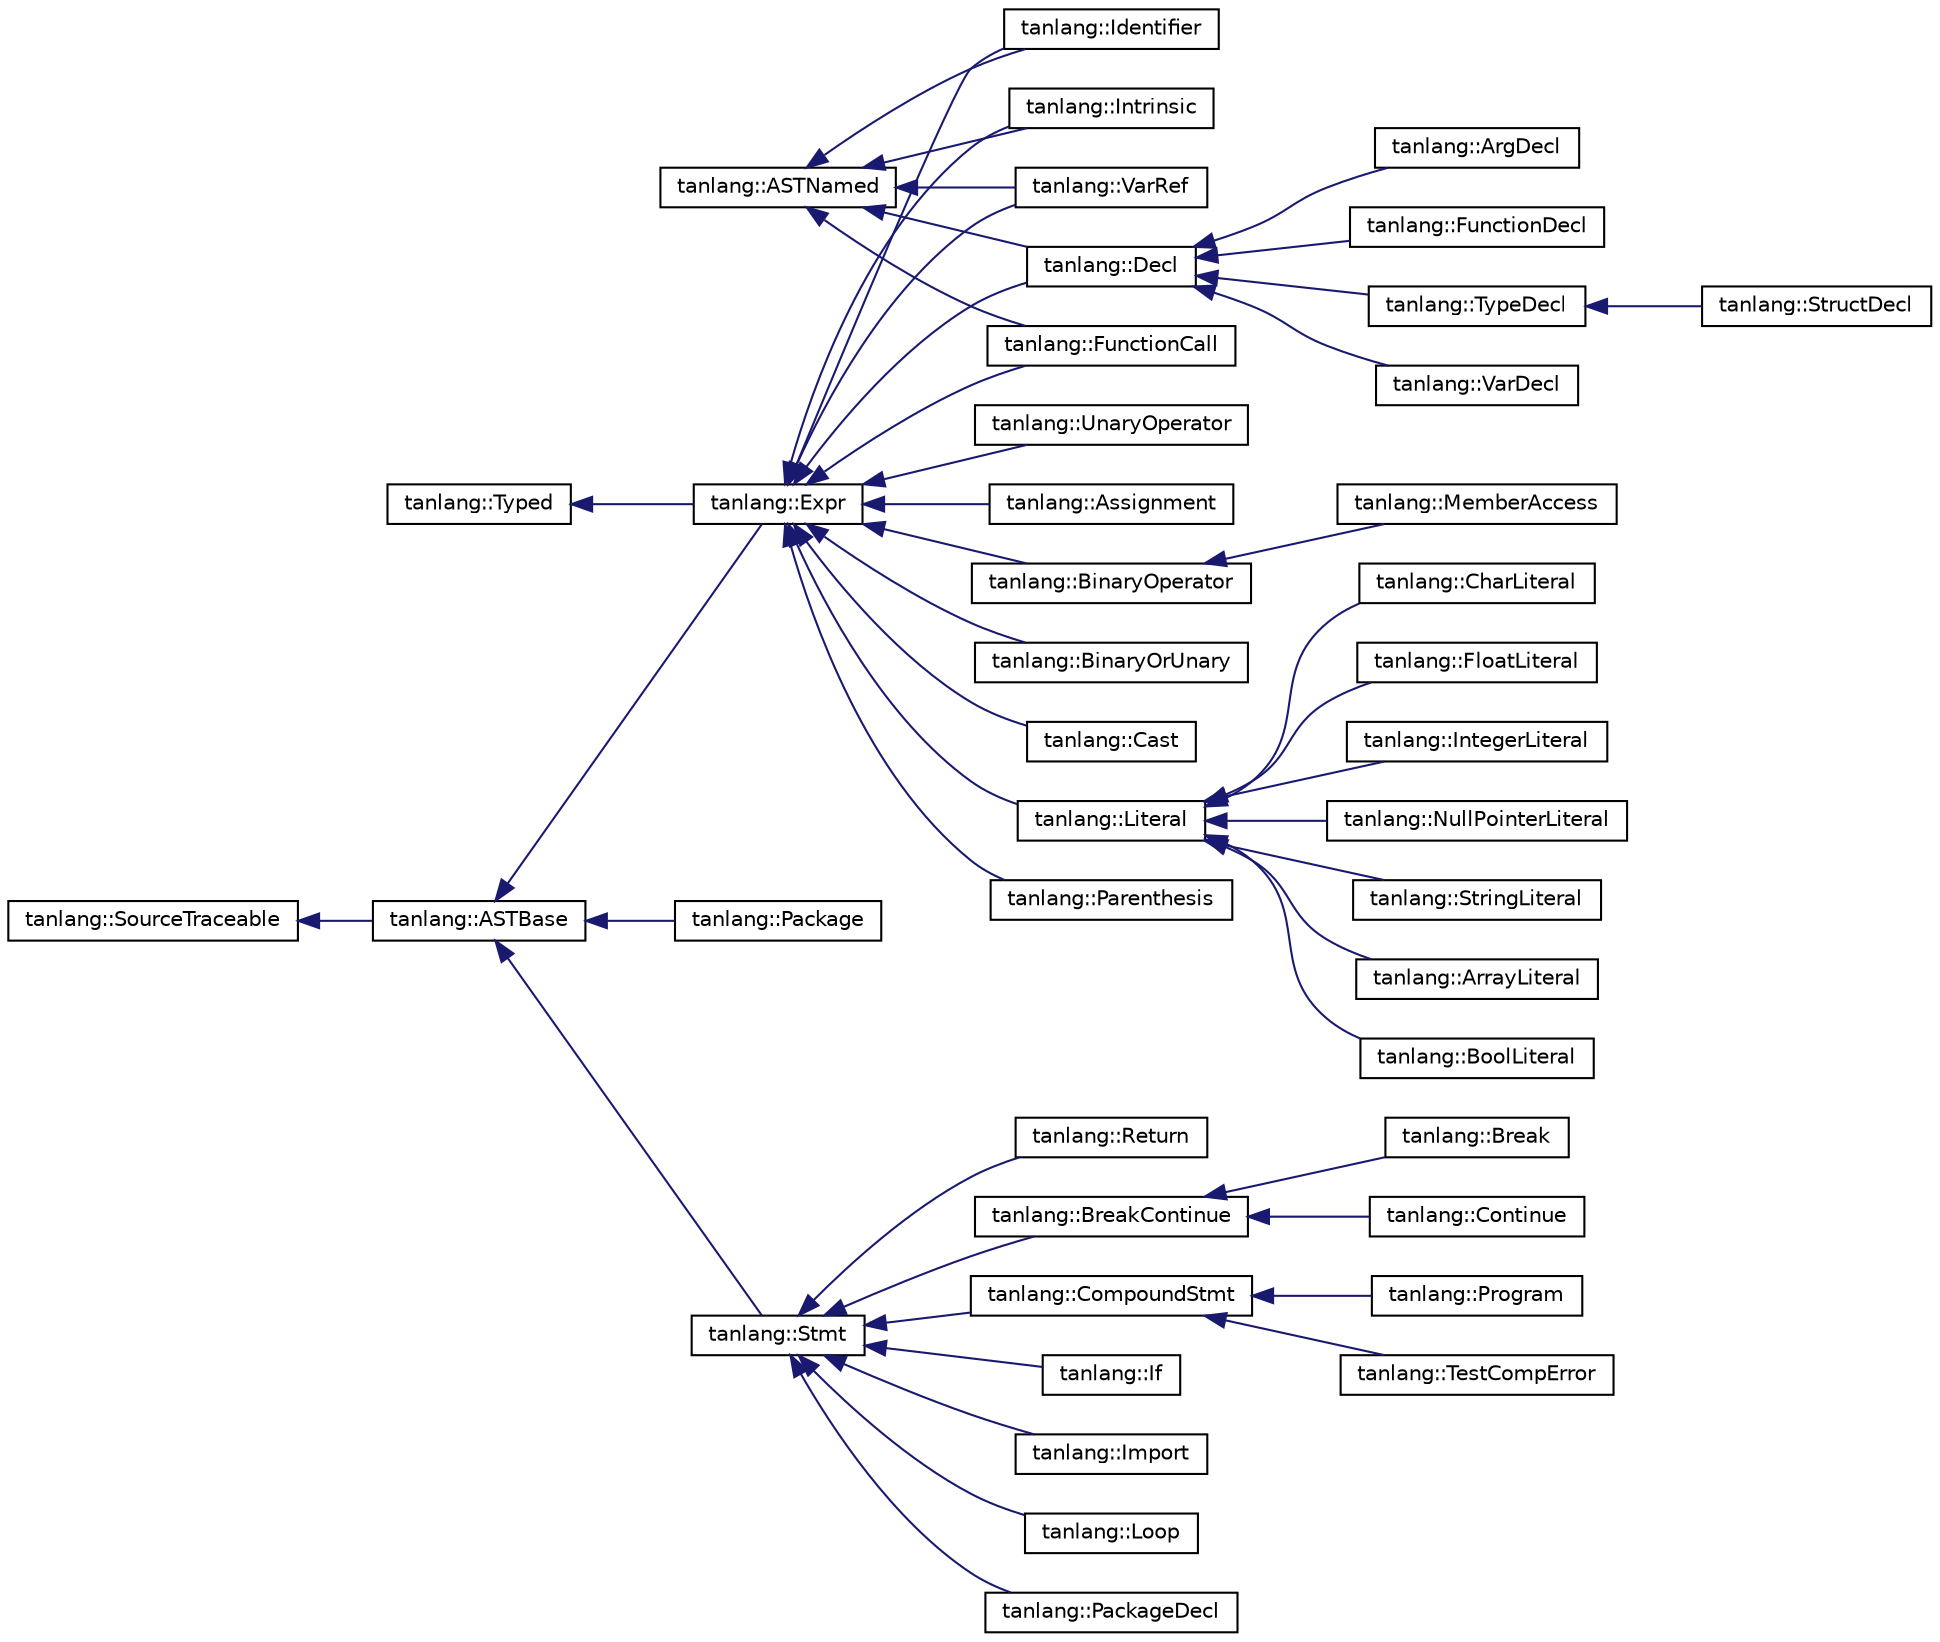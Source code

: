 digraph "Graphical Class Hierarchy"
{
 // LATEX_PDF_SIZE
  edge [fontname="Helvetica",fontsize="10",labelfontname="Helvetica",labelfontsize="10"];
  node [fontname="Helvetica",fontsize="10",shape=record];
  rankdir="LR";
  Node0 [label="tanlang::ASTNamed",height=0.2,width=0.4,color="black", fillcolor="white", style="filled",URL="$classtanlang_1_1ASTNamed.html",tooltip="All named AST nodes should inherit this class."];
  Node0 -> Node1 [dir="back",color="midnightblue",fontsize="10",style="solid",fontname="Helvetica"];
  Node1 [label="tanlang::Decl",height=0.2,width=0.4,color="black", fillcolor="white", style="filled",URL="$classtanlang_1_1Decl.html",tooltip=" "];
  Node1 -> Node2 [dir="back",color="midnightblue",fontsize="10",style="solid",fontname="Helvetica"];
  Node2 [label="tanlang::ArgDecl",height=0.2,width=0.4,color="black", fillcolor="white", style="filled",URL="$classtanlang_1_1ArgDecl.html",tooltip=" "];
  Node1 -> Node3 [dir="back",color="midnightblue",fontsize="10",style="solid",fontname="Helvetica"];
  Node3 [label="tanlang::FunctionDecl",height=0.2,width=0.4,color="black", fillcolor="white", style="filled",URL="$classtanlang_1_1FunctionDecl.html",tooltip=" "];
  Node1 -> Node4 [dir="back",color="midnightblue",fontsize="10",style="solid",fontname="Helvetica"];
  Node4 [label="tanlang::TypeDecl",height=0.2,width=0.4,color="black", fillcolor="white", style="filled",URL="$classtanlang_1_1TypeDecl.html",tooltip=" "];
  Node4 -> Node5 [dir="back",color="midnightblue",fontsize="10",style="solid",fontname="Helvetica"];
  Node5 [label="tanlang::StructDecl",height=0.2,width=0.4,color="black", fillcolor="white", style="filled",URL="$classtanlang_1_1StructDecl.html",tooltip=" "];
  Node1 -> Node6 [dir="back",color="midnightblue",fontsize="10",style="solid",fontname="Helvetica"];
  Node6 [label="tanlang::VarDecl",height=0.2,width=0.4,color="black", fillcolor="white", style="filled",URL="$classtanlang_1_1VarDecl.html",tooltip=" "];
  Node0 -> Node7 [dir="back",color="midnightblue",fontsize="10",style="solid",fontname="Helvetica"];
  Node7 [label="tanlang::FunctionCall",height=0.2,width=0.4,color="black", fillcolor="white", style="filled",URL="$classtanlang_1_1FunctionCall.html",tooltip=" "];
  Node0 -> Node8 [dir="back",color="midnightblue",fontsize="10",style="solid",fontname="Helvetica"];
  Node8 [label="tanlang::Identifier",height=0.2,width=0.4,color="black", fillcolor="white", style="filled",URL="$classtanlang_1_1Identifier.html",tooltip=" "];
  Node0 -> Node9 [dir="back",color="midnightblue",fontsize="10",style="solid",fontname="Helvetica"];
  Node9 [label="tanlang::Intrinsic",height=0.2,width=0.4,color="black", fillcolor="white", style="filled",URL="$classtanlang_1_1Intrinsic.html",tooltip="A generic representation of Intrinsic variables/functions."];
  Node0 -> Node10 [dir="back",color="midnightblue",fontsize="10",style="solid",fontname="Helvetica"];
  Node10 [label="tanlang::VarRef",height=0.2,width=0.4,color="black", fillcolor="white", style="filled",URL="$classtanlang_1_1VarRef.html",tooltip=" "];
  Node45 [label="tanlang::SourceTraceable",height=0.2,width=0.4,color="black", fillcolor="white", style="filled",URL="$classtanlang_1_1SourceTraceable.html",tooltip="Represents the nodes that can be traced back to tokens in the source file."];
  Node45 -> Node46 [dir="back",color="midnightblue",fontsize="10",style="solid",fontname="Helvetica"];
  Node46 [label="tanlang::ASTBase",height=0.2,width=0.4,color="black", fillcolor="white", style="filled",URL="$classtanlang_1_1ASTBase.html",tooltip=" "];
  Node46 -> Node47 [dir="back",color="midnightblue",fontsize="10",style="solid",fontname="Helvetica"];
  Node47 [label="tanlang::Expr",height=0.2,width=0.4,color="black", fillcolor="white", style="filled",URL="$classtanlang_1_1Expr.html",tooltip=" "];
  Node47 -> Node48 [dir="back",color="midnightblue",fontsize="10",style="solid",fontname="Helvetica"];
  Node48 [label="tanlang::Assignment",height=0.2,width=0.4,color="black", fillcolor="white", style="filled",URL="$classtanlang_1_1Assignment.html",tooltip=" "];
  Node47 -> Node49 [dir="back",color="midnightblue",fontsize="10",style="solid",fontname="Helvetica"];
  Node49 [label="tanlang::BinaryOperator",height=0.2,width=0.4,color="black", fillcolor="white", style="filled",URL="$classtanlang_1_1BinaryOperator.html",tooltip=" "];
  Node49 -> Node50 [dir="back",color="midnightblue",fontsize="10",style="solid",fontname="Helvetica"];
  Node50 [label="tanlang::MemberAccess",height=0.2,width=0.4,color="black", fillcolor="white", style="filled",URL="$classtanlang_1_1MemberAccess.html",tooltip=" "];
  Node47 -> Node51 [dir="back",color="midnightblue",fontsize="10",style="solid",fontname="Helvetica"];
  Node51 [label="tanlang::BinaryOrUnary",height=0.2,width=0.4,color="black", fillcolor="white", style="filled",URL="$classtanlang_1_1BinaryOrUnary.html",tooltip=" "];
  Node47 -> Node52 [dir="back",color="midnightblue",fontsize="10",style="solid",fontname="Helvetica"];
  Node52 [label="tanlang::Cast",height=0.2,width=0.4,color="black", fillcolor="white", style="filled",URL="$classtanlang_1_1Cast.html",tooltip=" "];
  Node47 -> Node1 [dir="back",color="midnightblue",fontsize="10",style="solid",fontname="Helvetica"];
  Node47 -> Node7 [dir="back",color="midnightblue",fontsize="10",style="solid",fontname="Helvetica"];
  Node47 -> Node8 [dir="back",color="midnightblue",fontsize="10",style="solid",fontname="Helvetica"];
  Node47 -> Node9 [dir="back",color="midnightblue",fontsize="10",style="solid",fontname="Helvetica"];
  Node47 -> Node53 [dir="back",color="midnightblue",fontsize="10",style="solid",fontname="Helvetica"];
  Node53 [label="tanlang::Literal",height=0.2,width=0.4,color="black", fillcolor="white", style="filled",URL="$classtanlang_1_1Literal.html",tooltip=" "];
  Node53 -> Node54 [dir="back",color="midnightblue",fontsize="10",style="solid",fontname="Helvetica"];
  Node54 [label="tanlang::ArrayLiteral",height=0.2,width=0.4,color="black", fillcolor="white", style="filled",URL="$classtanlang_1_1ArrayLiteral.html",tooltip=" "];
  Node53 -> Node55 [dir="back",color="midnightblue",fontsize="10",style="solid",fontname="Helvetica"];
  Node55 [label="tanlang::BoolLiteral",height=0.2,width=0.4,color="black", fillcolor="white", style="filled",URL="$classtanlang_1_1BoolLiteral.html",tooltip=" "];
  Node53 -> Node56 [dir="back",color="midnightblue",fontsize="10",style="solid",fontname="Helvetica"];
  Node56 [label="tanlang::CharLiteral",height=0.2,width=0.4,color="black", fillcolor="white", style="filled",URL="$classtanlang_1_1CharLiteral.html",tooltip=" "];
  Node53 -> Node57 [dir="back",color="midnightblue",fontsize="10",style="solid",fontname="Helvetica"];
  Node57 [label="tanlang::FloatLiteral",height=0.2,width=0.4,color="black", fillcolor="white", style="filled",URL="$classtanlang_1_1FloatLiteral.html",tooltip=" "];
  Node53 -> Node58 [dir="back",color="midnightblue",fontsize="10",style="solid",fontname="Helvetica"];
  Node58 [label="tanlang::IntegerLiteral",height=0.2,width=0.4,color="black", fillcolor="white", style="filled",URL="$classtanlang_1_1IntegerLiteral.html",tooltip=" "];
  Node53 -> Node59 [dir="back",color="midnightblue",fontsize="10",style="solid",fontname="Helvetica"];
  Node59 [label="tanlang::NullPointerLiteral",height=0.2,width=0.4,color="black", fillcolor="white", style="filled",URL="$classtanlang_1_1NullPointerLiteral.html",tooltip=" "];
  Node53 -> Node60 [dir="back",color="midnightblue",fontsize="10",style="solid",fontname="Helvetica"];
  Node60 [label="tanlang::StringLiteral",height=0.2,width=0.4,color="black", fillcolor="white", style="filled",URL="$classtanlang_1_1StringLiteral.html",tooltip=" "];
  Node47 -> Node61 [dir="back",color="midnightblue",fontsize="10",style="solid",fontname="Helvetica"];
  Node61 [label="tanlang::Parenthesis",height=0.2,width=0.4,color="black", fillcolor="white", style="filled",URL="$classtanlang_1_1Parenthesis.html",tooltip=" "];
  Node47 -> Node62 [dir="back",color="midnightblue",fontsize="10",style="solid",fontname="Helvetica"];
  Node62 [label="tanlang::UnaryOperator",height=0.2,width=0.4,color="black", fillcolor="white", style="filled",URL="$classtanlang_1_1UnaryOperator.html",tooltip=" "];
  Node47 -> Node10 [dir="back",color="midnightblue",fontsize="10",style="solid",fontname="Helvetica"];
  Node46 -> Node63 [dir="back",color="midnightblue",fontsize="10",style="solid",fontname="Helvetica"];
  Node63 [label="tanlang::Package",height=0.2,width=0.4,color="black", fillcolor="white", style="filled",URL="$classtanlang_1_1Package.html",tooltip=" "];
  Node46 -> Node64 [dir="back",color="midnightblue",fontsize="10",style="solid",fontname="Helvetica"];
  Node64 [label="tanlang::Stmt",height=0.2,width=0.4,color="black", fillcolor="white", style="filled",URL="$classtanlang_1_1Stmt.html",tooltip=" "];
  Node64 -> Node65 [dir="back",color="midnightblue",fontsize="10",style="solid",fontname="Helvetica"];
  Node65 [label="tanlang::BreakContinue",height=0.2,width=0.4,color="black", fillcolor="white", style="filled",URL="$classtanlang_1_1BreakContinue.html",tooltip=" "];
  Node65 -> Node66 [dir="back",color="midnightblue",fontsize="10",style="solid",fontname="Helvetica"];
  Node66 [label="tanlang::Break",height=0.2,width=0.4,color="black", fillcolor="white", style="filled",URL="$classtanlang_1_1Break.html",tooltip=" "];
  Node65 -> Node67 [dir="back",color="midnightblue",fontsize="10",style="solid",fontname="Helvetica"];
  Node67 [label="tanlang::Continue",height=0.2,width=0.4,color="black", fillcolor="white", style="filled",URL="$classtanlang_1_1Continue.html",tooltip=" "];
  Node64 -> Node68 [dir="back",color="midnightblue",fontsize="10",style="solid",fontname="Helvetica"];
  Node68 [label="tanlang::CompoundStmt",height=0.2,width=0.4,color="black", fillcolor="white", style="filled",URL="$classtanlang_1_1CompoundStmt.html",tooltip=" "];
  Node68 -> Node69 [dir="back",color="midnightblue",fontsize="10",style="solid",fontname="Helvetica"];
  Node69 [label="tanlang::Program",height=0.2,width=0.4,color="black", fillcolor="white", style="filled",URL="$classtanlang_1_1Program.html",tooltip=" "];
  Node68 -> Node70 [dir="back",color="midnightblue",fontsize="10",style="solid",fontname="Helvetica"];
  Node70 [label="tanlang::TestCompError",height=0.2,width=0.4,color="black", fillcolor="white", style="filled",URL="$classtanlang_1_1TestCompError.html",tooltip=" "];
  Node64 -> Node71 [dir="back",color="midnightblue",fontsize="10",style="solid",fontname="Helvetica"];
  Node71 [label="tanlang::If",height=0.2,width=0.4,color="black", fillcolor="white", style="filled",URL="$classtanlang_1_1If.html",tooltip="Represent if-[else] or if-elif-[else] statements."];
  Node64 -> Node72 [dir="back",color="midnightblue",fontsize="10",style="solid",fontname="Helvetica"];
  Node72 [label="tanlang::Import",height=0.2,width=0.4,color="black", fillcolor="white", style="filled",URL="$classtanlang_1_1Import.html",tooltip=" "];
  Node64 -> Node73 [dir="back",color="midnightblue",fontsize="10",style="solid",fontname="Helvetica"];
  Node73 [label="tanlang::Loop",height=0.2,width=0.4,color="black", fillcolor="white", style="filled",URL="$classtanlang_1_1Loop.html",tooltip=" "];
  Node64 -> Node74 [dir="back",color="midnightblue",fontsize="10",style="solid",fontname="Helvetica"];
  Node74 [label="tanlang::PackageDecl",height=0.2,width=0.4,color="black", fillcolor="white", style="filled",URL="$classtanlang_1_1PackageDecl.html",tooltip=" "];
  Node64 -> Node75 [dir="back",color="midnightblue",fontsize="10",style="solid",fontname="Helvetica"];
  Node75 [label="tanlang::Return",height=0.2,width=0.4,color="black", fillcolor="white", style="filled",URL="$classtanlang_1_1Return.html",tooltip=" "];
  Node89 [label="tanlang::Typed",height=0.2,width=0.4,color="black", fillcolor="white", style="filled",URL="$classtanlang_1_1Typed.html",tooltip="All typed AST nodes should inherit this class."];
  Node89 -> Node47 [dir="back",color="midnightblue",fontsize="10",style="solid",fontname="Helvetica"];
}
